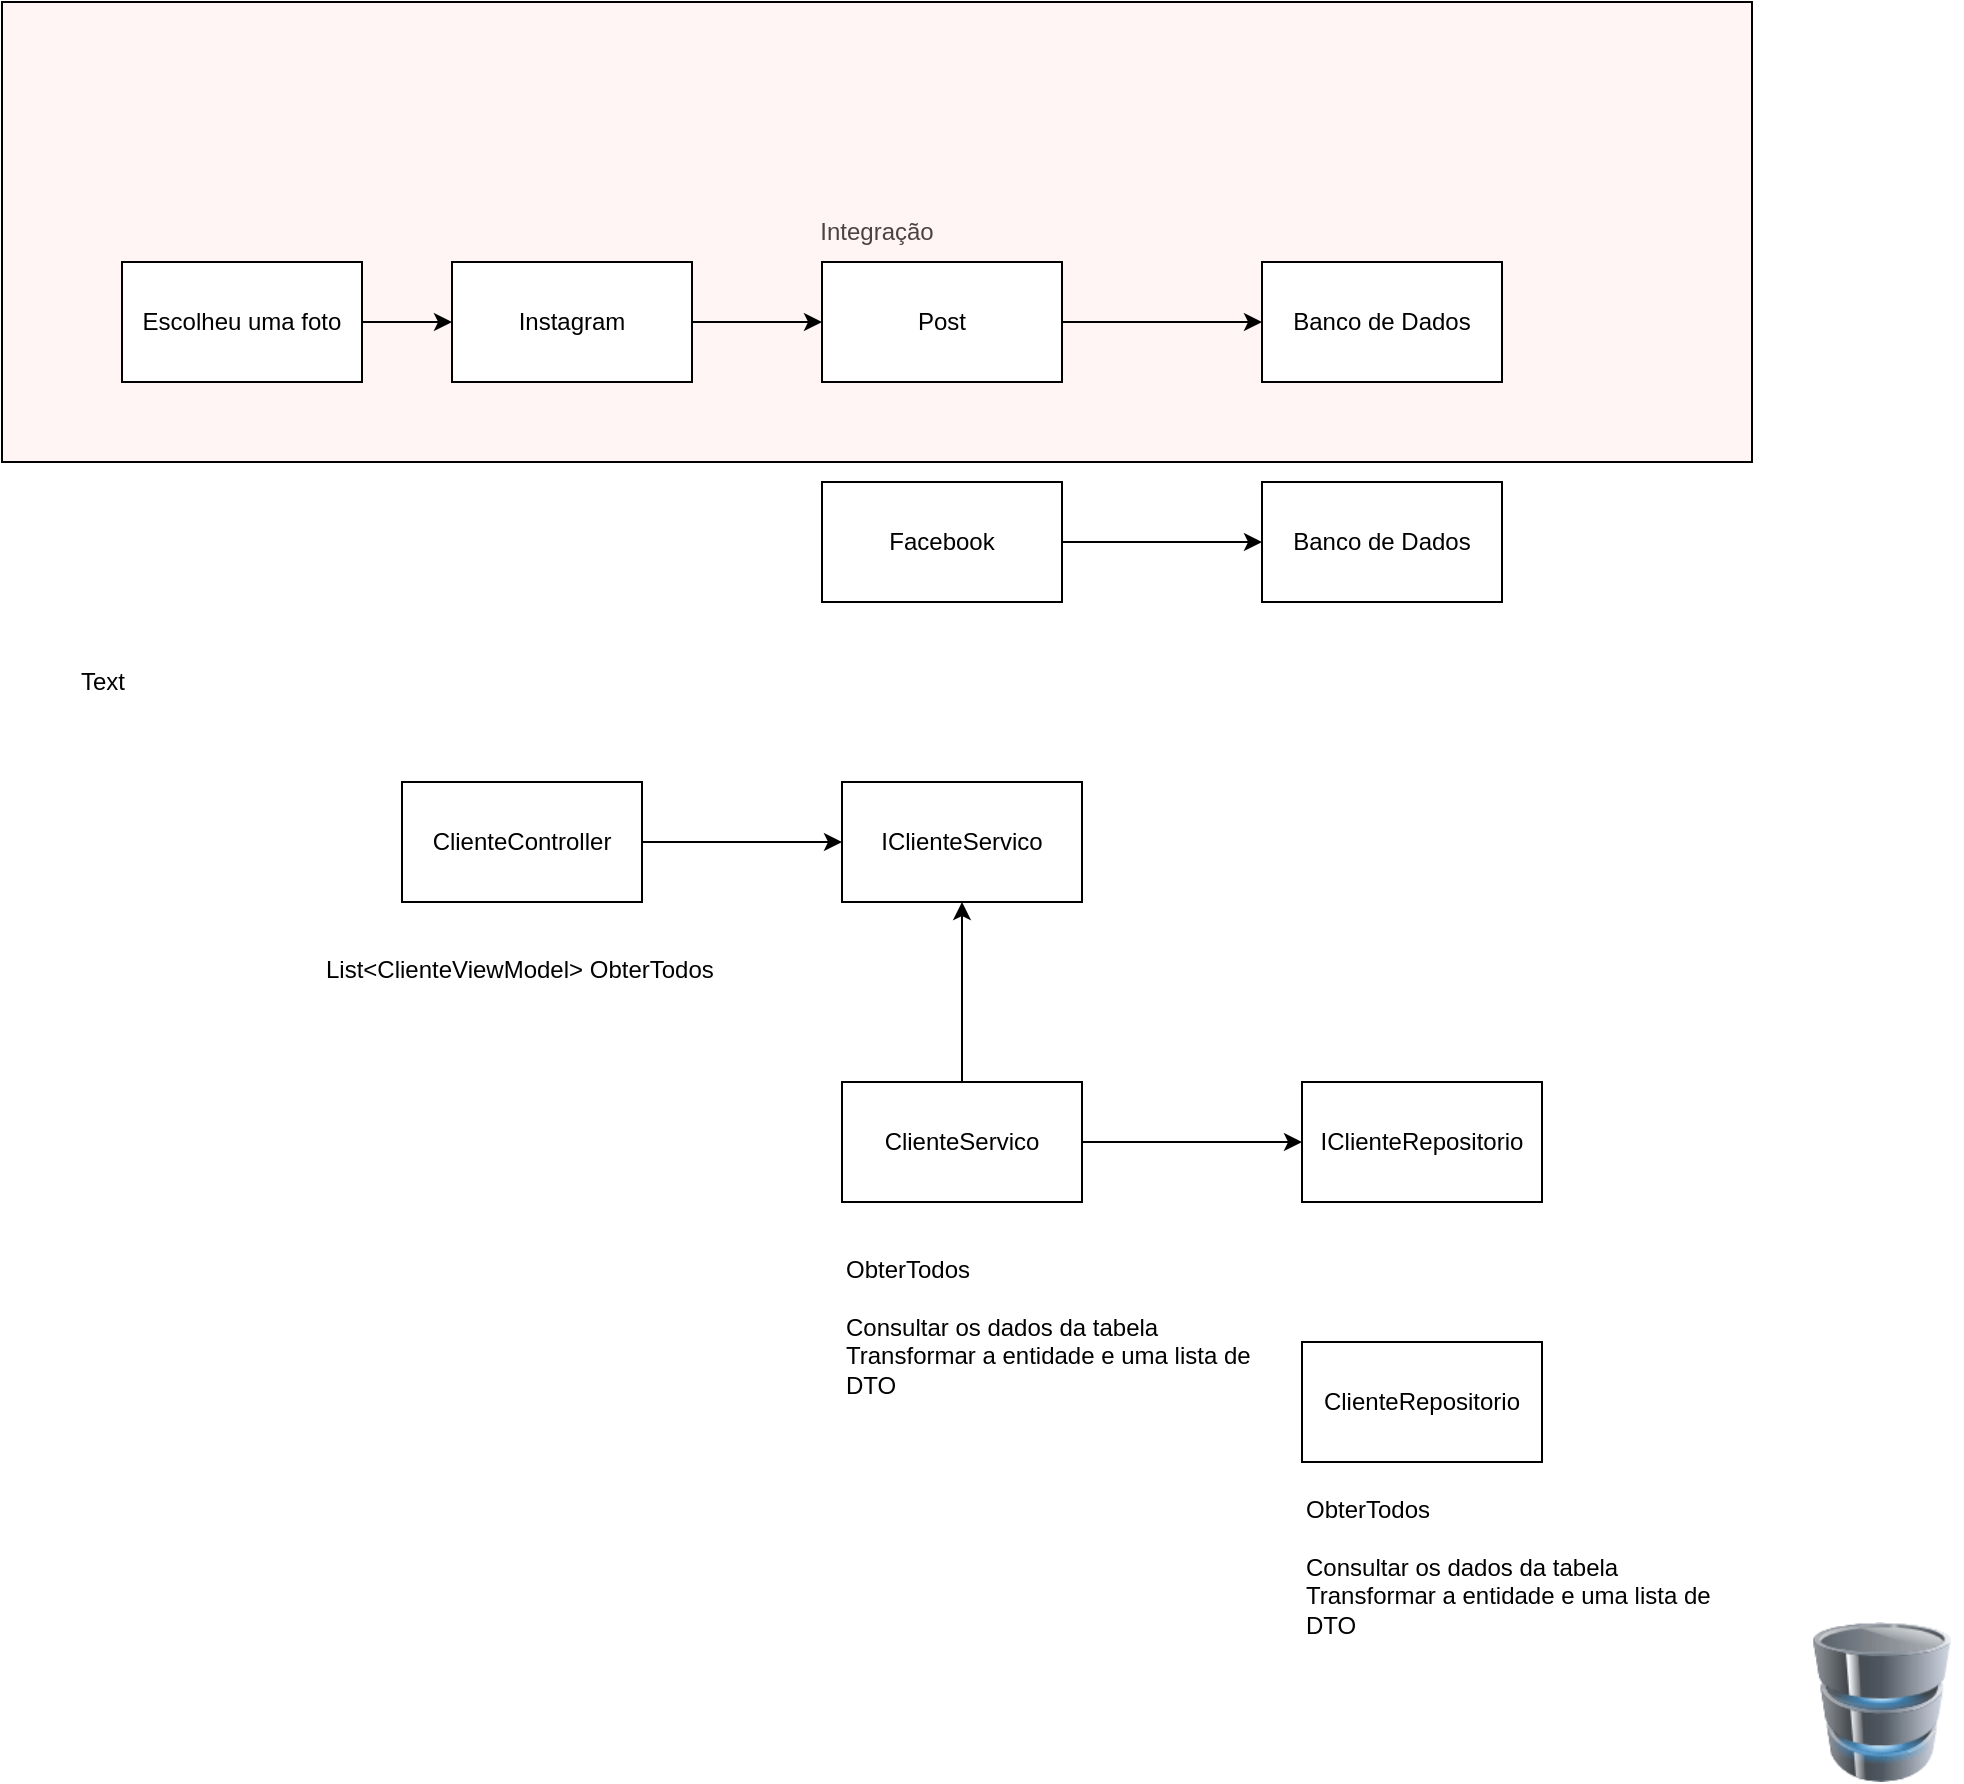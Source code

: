 <mxfile>
    <diagram id="2FSsRhWUE5ai7OCe-Dzu" name="Page-1">
        <mxGraphModel dx="881" dy="1851" grid="1" gridSize="10" guides="1" tooltips="1" connect="1" arrows="1" fold="1" page="1" pageScale="1" pageWidth="827" pageHeight="1169" math="0" shadow="0">
            <root>
                <mxCell id="0"/>
                <mxCell id="1" parent="0"/>
                <mxCell id="36" value="Integração" style="rounded=0;whiteSpace=wrap;html=1;labelBackgroundColor=none;fillColor=#FFF5F5;fontColor=#4e4141;" parent="1" vertex="1">
                    <mxGeometry x="-80" y="-290" width="875" height="230" as="geometry"/>
                </mxCell>
                <mxCell id="5" value="" style="edgeStyle=none;html=1;" parent="1" source="2" target="4" edge="1">
                    <mxGeometry relative="1" as="geometry"/>
                </mxCell>
                <mxCell id="2" value="ClienteController" style="rounded=0;whiteSpace=wrap;html=1;" parent="1" vertex="1">
                    <mxGeometry x="120" y="100" width="120" height="60" as="geometry"/>
                </mxCell>
                <mxCell id="4" value="IClienteServico" style="rounded=0;whiteSpace=wrap;html=1;" parent="1" vertex="1">
                    <mxGeometry x="340" y="100" width="120" height="60" as="geometry"/>
                </mxCell>
                <mxCell id="10" value="" style="edgeStyle=none;html=1;" parent="1" source="7" target="9" edge="1">
                    <mxGeometry relative="1" as="geometry"/>
                </mxCell>
                <mxCell id="37" style="edgeStyle=none;html=1;fontColor=#4e4141;" parent="1" source="7" target="4" edge="1">
                    <mxGeometry relative="1" as="geometry"/>
                </mxCell>
                <mxCell id="7" value="ClienteServico" style="rounded=0;whiteSpace=wrap;html=1;" parent="1" vertex="1">
                    <mxGeometry x="340" y="250" width="120" height="60" as="geometry"/>
                </mxCell>
                <mxCell id="9" value="IClienteRepositorio" style="rounded=0;whiteSpace=wrap;html=1;" parent="1" vertex="1">
                    <mxGeometry x="570" y="250" width="120" height="60" as="geometry"/>
                </mxCell>
                <mxCell id="11" value="ClienteRepositorio" style="rounded=0;whiteSpace=wrap;html=1;" parent="1" vertex="1">
                    <mxGeometry x="570" y="380" width="120" height="60" as="geometry"/>
                </mxCell>
                <mxCell id="17" value="" style="image;html=1;image=img/lib/clip_art/computers/Database_128x128.png" parent="1" vertex="1">
                    <mxGeometry x="820" y="520" width="80" height="80" as="geometry"/>
                </mxCell>
                <mxCell id="20" value="ObterTodos&lt;br&gt;&lt;br&gt;Consultar os dados da tabela&lt;br&gt;Transformar a entidade e uma lista de DTO" style="text;html=1;strokeColor=none;fillColor=none;align=left;verticalAlign=top;whiteSpace=wrap;rounded=0;" parent="1" vertex="1">
                    <mxGeometry x="340" y="330" width="210" height="100" as="geometry"/>
                </mxCell>
                <mxCell id="21" value="List&amp;lt;ClienteViewModel&amp;gt; ObterTodos&amp;nbsp;" style="text;html=1;strokeColor=none;fillColor=none;align=left;verticalAlign=top;whiteSpace=wrap;rounded=0;" parent="1" vertex="1">
                    <mxGeometry x="80" y="180" width="250" height="30" as="geometry"/>
                </mxCell>
                <mxCell id="22" value="ObterTodos&lt;br&gt;&lt;br&gt;Consultar os dados da tabela&lt;br&gt;Transformar a entidade e uma lista de DTO" style="text;html=1;strokeColor=none;fillColor=none;align=left;verticalAlign=top;whiteSpace=wrap;rounded=0;" parent="1" vertex="1">
                    <mxGeometry x="570" y="450" width="210" height="100" as="geometry"/>
                </mxCell>
                <mxCell id="26" value="" style="edgeStyle=none;html=1;" parent="1" source="23" target="25" edge="1">
                    <mxGeometry relative="1" as="geometry"/>
                </mxCell>
                <mxCell id="23" value="Instagram" style="rounded=0;whiteSpace=wrap;html=1;" parent="1" vertex="1">
                    <mxGeometry x="145" y="-160" width="120" height="60" as="geometry"/>
                </mxCell>
                <mxCell id="34" value="" style="edgeStyle=none;html=1;" parent="1" source="24" target="33" edge="1">
                    <mxGeometry relative="1" as="geometry"/>
                </mxCell>
                <mxCell id="24" value="Facebook" style="rounded=0;whiteSpace=wrap;html=1;" parent="1" vertex="1">
                    <mxGeometry x="330" y="-50" width="120" height="60" as="geometry"/>
                </mxCell>
                <mxCell id="28" value="" style="edgeStyle=none;html=1;" parent="1" source="25" target="27" edge="1">
                    <mxGeometry relative="1" as="geometry"/>
                </mxCell>
                <mxCell id="25" value="Post" style="rounded=0;whiteSpace=wrap;html=1;" parent="1" vertex="1">
                    <mxGeometry x="330" y="-160" width="120" height="60" as="geometry"/>
                </mxCell>
                <mxCell id="27" value="Banco de Dados" style="rounded=0;whiteSpace=wrap;html=1;" parent="1" vertex="1">
                    <mxGeometry x="550" y="-160" width="120" height="60" as="geometry"/>
                </mxCell>
                <mxCell id="31" value="" style="edgeStyle=none;html=1;" parent="1" source="30" target="23" edge="1">
                    <mxGeometry relative="1" as="geometry"/>
                </mxCell>
                <mxCell id="30" value="Escolheu uma foto" style="rounded=0;whiteSpace=wrap;html=1;" parent="1" vertex="1">
                    <mxGeometry x="-20" y="-160" width="120" height="60" as="geometry"/>
                </mxCell>
                <mxCell id="33" value="Banco de Dados" style="rounded=0;whiteSpace=wrap;html=1;" parent="1" vertex="1">
                    <mxGeometry x="550" y="-50" width="120" height="60" as="geometry"/>
                </mxCell>
                <mxCell id="35" value="Text" style="text;html=1;align=center;verticalAlign=middle;resizable=0;points=[];autosize=1;strokeColor=none;fillColor=none;" parent="1" vertex="1">
                    <mxGeometry x="-55" y="35" width="50" height="30" as="geometry"/>
                </mxCell>
            </root>
        </mxGraphModel>
    </diagram>
</mxfile>